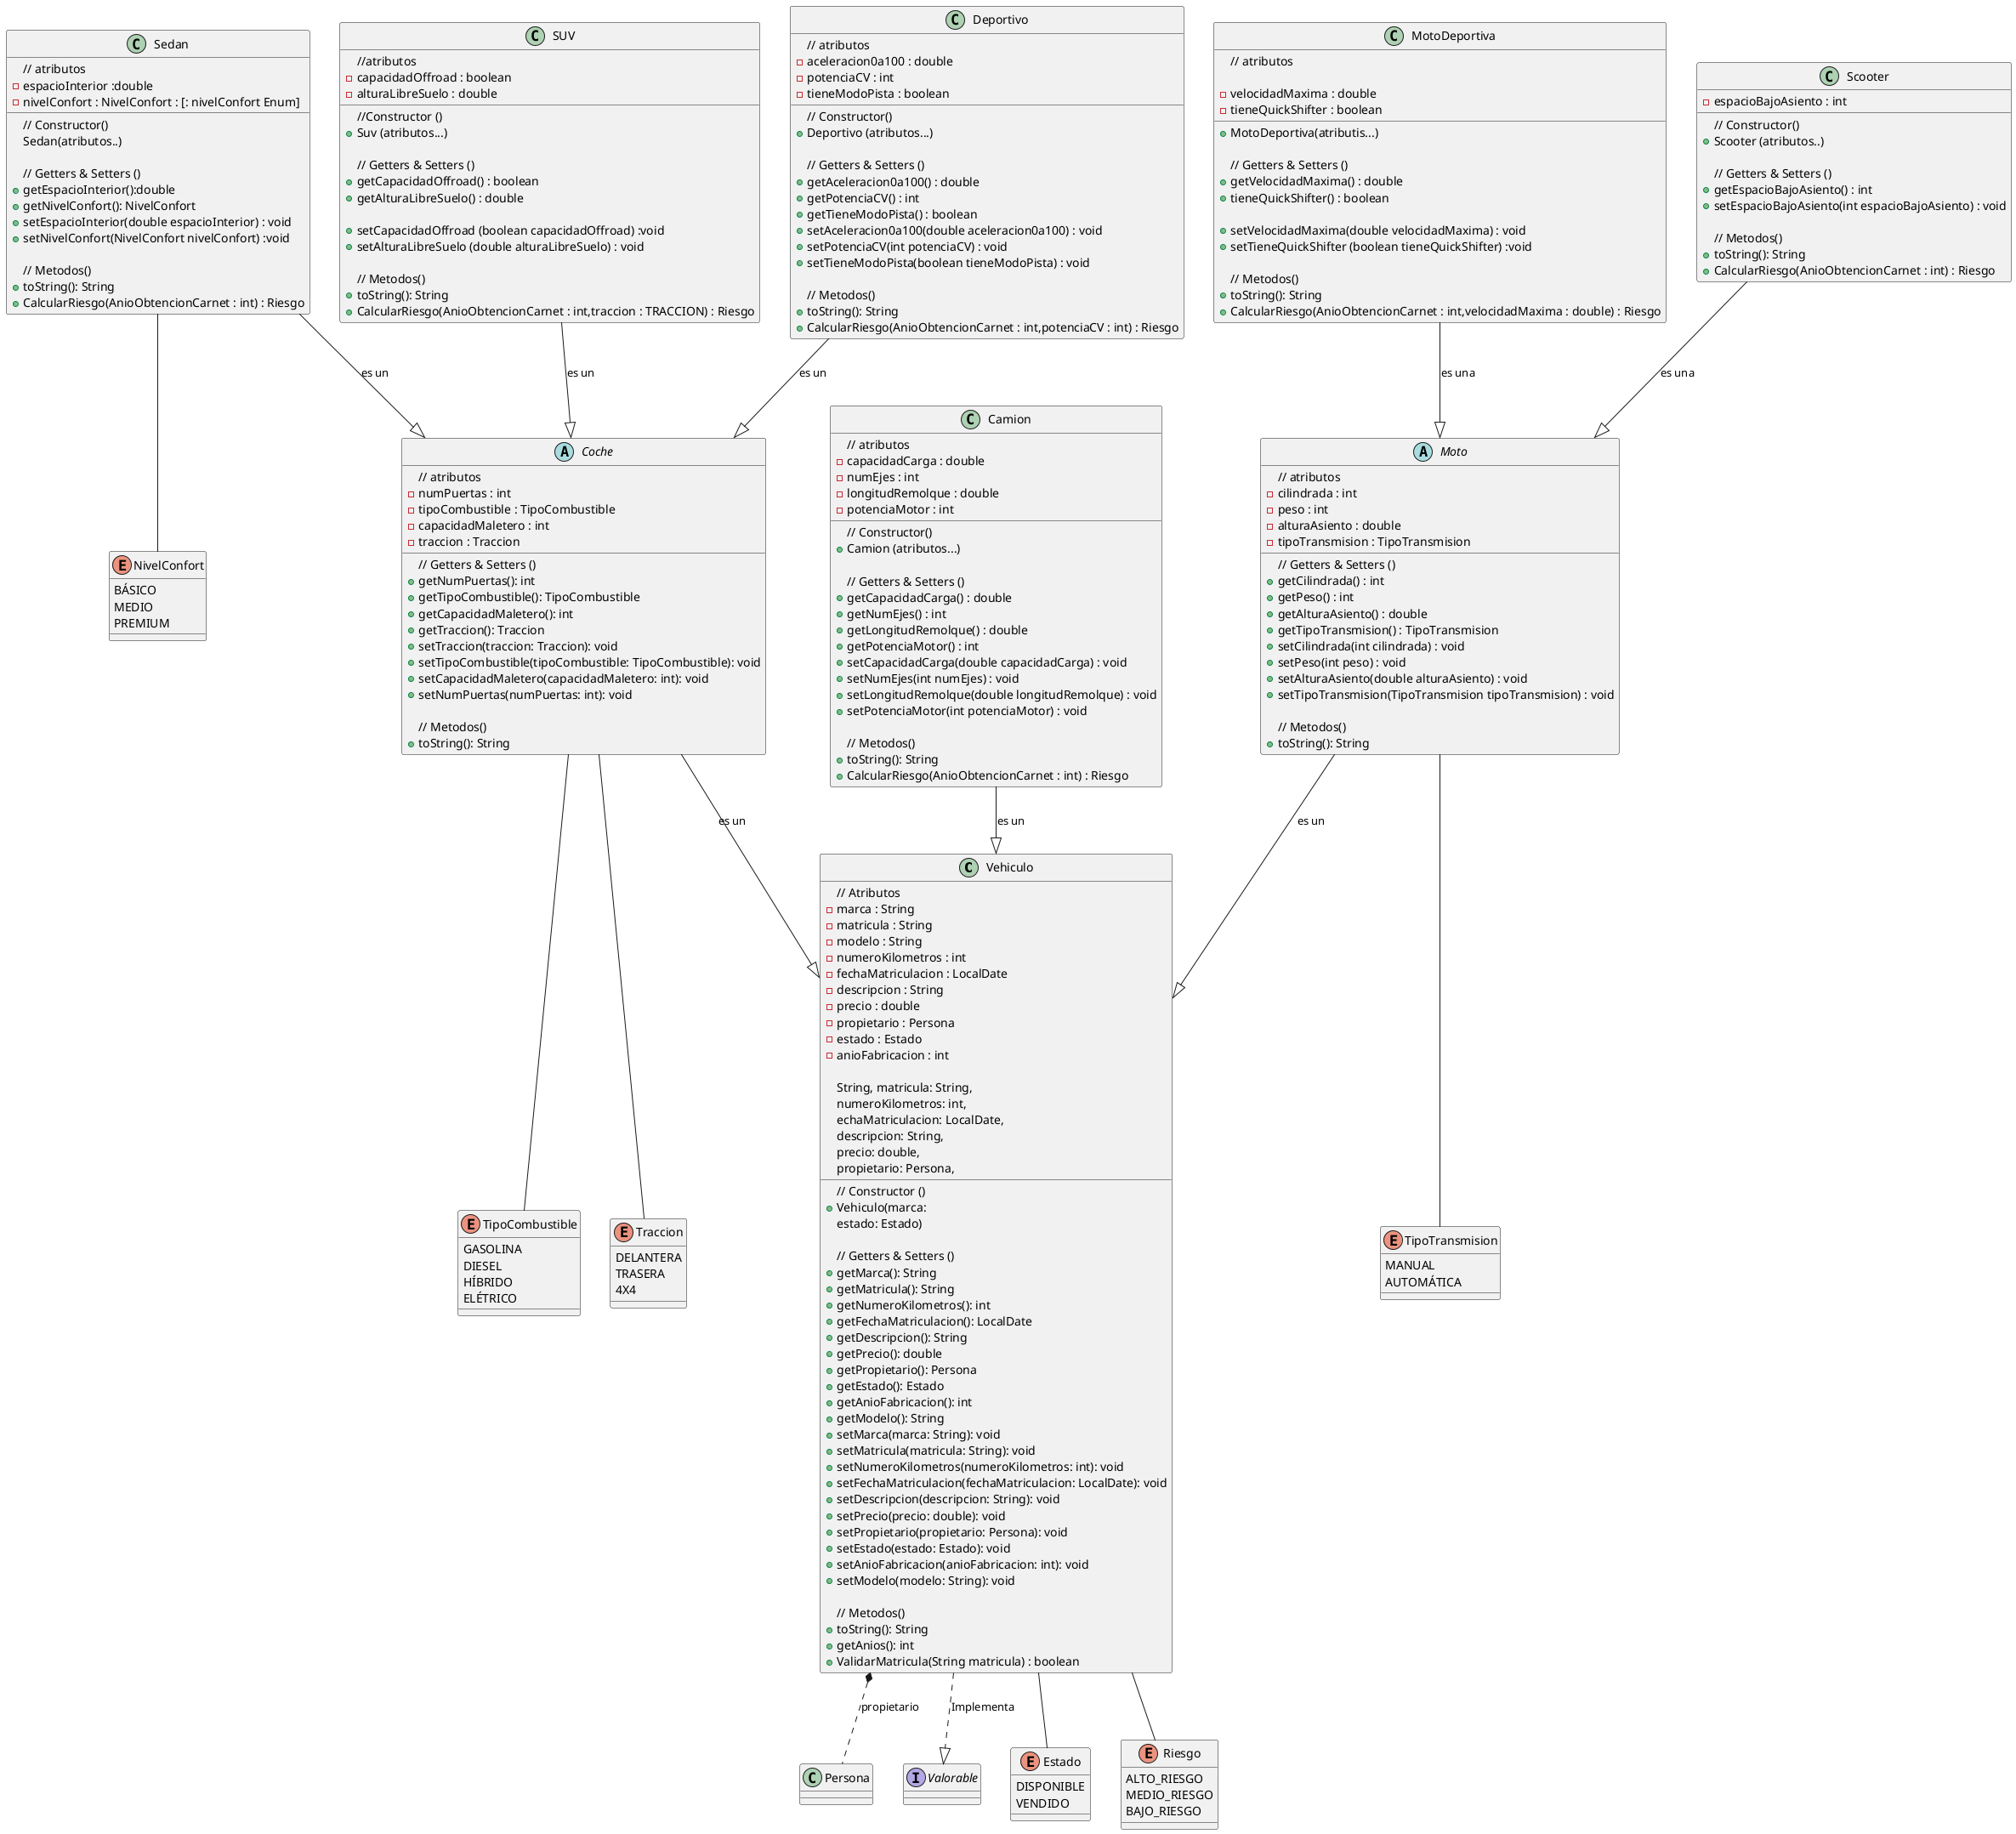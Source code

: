 @startuml
abstract class Vehiculo.
abstract class Coche
abstract class Moto
class Camion
class Sedan
class SUV
class Deportivo
class MotoDeportiva
class Scooter
class Persona
interface Valorable

Vehiculo -- Estado
Vehiculo -- Riesgo
Moto -- TipoTransmision
Sedan -- NivelConfort
Coche -- TipoCombustible
Coche -- Traccion
Camion --|> Vehiculo : es un
Vehiculo *.. Persona : propietario
Vehiculo ..|> Valorable : Implementa
Coche --|> Vehiculo : es un
Sedan --|> Coche : es un
Deportivo --|> Coche : es un
SUV --|> Coche : es un
Moto --|> Vehiculo : es un
Scooter --|> Moto : es una
MotoDeportiva --|> Moto : es una

enum Estado {
  DISPONIBLE
  VENDIDO
}

enum Riesgo {
ALTO_RIESGO
MEDIO_RIESGO
BAJO_RIESGO
}

enum TipoCombustible{
GASOLINA
DIESEL
HÍBRIDO
ELÉTRICO
}

enum Traccion {
DELANTERA
TRASERA
4X4
}

enum TipoTransmision {
MANUAL
AUTOMÁTICA
}

enum NivelConfort {
BÁSICO
MEDIO
PREMIUM
}

class Vehiculo {
// Atributos
  - marca : String
  - matricula : String
  - modelo : String
  - numeroKilometros : int
  - fechaMatriculacion : LocalDate
  - descripcion : String
  - precio : double
  - propietario : Persona
  - estado : Estado
  - anioFabricacion : int

// Constructor ()
  + Vehiculo(marca:
  String, matricula: String,
  numeroKilometros: int,
  echaMatriculacion: LocalDate,
  descripcion: String,
  precio: double,
  propietario: Persona,
  estado: Estado)

// Getters & Setters ()
  + getMarca(): String
  + getMatricula(): String
  + getNumeroKilometros(): int
  + getFechaMatriculacion(): LocalDate
  + getDescripcion(): String
  + getPrecio(): double
  + getPropietario(): Persona
  + getEstado(): Estado
  + getAnioFabricacion(): int
  + getModelo(): String
  + setMarca(marca: String): void
  + setMatricula(matricula: String): void
  + setNumeroKilometros(numeroKilometros: int): void
  + setFechaMatriculacion(fechaMatriculacion: LocalDate): void
  + setDescripcion(descripcion: String): void
  + setPrecio(precio: double): void
  + setPropietario(propietario: Persona): void
  + setEstado(estado: Estado): void
  + setAnioFabricacion(anioFabricacion: int): void
  + setModelo(modelo: String): void

// Metodos()
  + toString(): String
  + getAnios(): int
  + ValidarMatricula(String matricula) : boolean
}
class Camion {
// atributos
- capacidadCarga : double
- numEjes : int
- longitudRemolque : double
- potenciaMotor : int

// Constructor()
+ Camion (atributos...)

// Getters & Setters ()
+ getCapacidadCarga() : double
+ getNumEjes() : int
+ getLongitudRemolque() : double
+ getPotenciaMotor() : int
+ setCapacidadCarga(double capacidadCarga) : void
+ setNumEjes(int numEjes) : void
+ setLongitudRemolque(double longitudRemolque) : void
+ setPotenciaMotor(int potenciaMotor) : void

// Metodos()
  + toString(): String
  + CalcularRiesgo(AnioObtencionCarnet : int) : Riesgo
}

abstract class Coche{
// atributos
- numPuertas : int
- tipoCombustible : TipoCombustible
- capacidadMaletero : int
- traccion : Traccion

// Getters & Setters ()
+ getNumPuertas(): int
+ getTipoCombustible(): TipoCombustible
+ getCapacidadMaletero(): int
+ getTraccion(): Traccion
+ setTraccion(traccion: Traccion): void
+ setTipoCombustible(tipoCombustible: TipoCombustible): void
+ setCapacidadMaletero(capacidadMaletero: int): void
+ setNumPuertas(numPuertas: int): void

// Metodos()
  + toString(): String
}

class Deportivo {
// atributos
- aceleracion0a100 : double
- potenciaCV : int
- tieneModoPista : boolean

// Constructor()
+ Deportivo (atributos...)

// Getters & Setters ()
+ getAceleracion0a100() : double
+ getPotenciaCV() : int
+ getTieneModoPista() : boolean
+ setAceleracion0a100(double aceleracion0a100) : void
+ setPotenciaCV(int potenciaCV) : void
+ setTieneModoPista(boolean tieneModoPista) : void

// Metodos()
+ toString(): String
+ CalcularRiesgo(AnioObtencionCarnet : int,potenciaCV : int) : Riesgo
}

class Sedan {
// atributos
- espacioInterior :double
- nivelConfort : NivelConfort : [: nivelConfort Enum]

// Constructor()
Sedan(atributos..)

// Getters & Setters ()
+ getEspacioInterior():double
+ getNivelConfort(): NivelConfort
+ setEspacioInterior(double espacioInterior) : void
+ setNivelConfort(NivelConfort nivelConfort) :void

// Metodos()
+ toString(): String
+ CalcularRiesgo(AnioObtencionCarnet : int) : Riesgo
}

class SUV {
//atributos
- capacidadOffroad : boolean
- alturaLibreSuelo : double

//Constructor ()
+Suv (atributos...)

// Getters & Setters ()
+ getCapacidadOffroad() : boolean
+ getAlturaLibreSuelo() : double

+ setCapacidadOffroad (boolean capacidadOffroad) :void
+ setAlturaLibreSuelo (double alturaLibreSuelo) : void

// Metodos()
+ toString(): String
+ CalcularRiesgo(AnioObtencionCarnet : int,traccion : TRACCION) : Riesgo

}

abstract class Moto{
// atributos
- cilindrada : int
- peso : int
- alturaAsiento : double
- tipoTransmision : TipoTransmision

// Getters & Setters ()
+ getCilindrada() : int
+ getPeso() : int
+ getAlturaAsiento() : double
+ getTipoTransmision() : TipoTransmision
+ setCilindrada(int cilindrada) : void
+ setPeso(int peso) : void
+ setAlturaAsiento(double alturaAsiento) : void
+ setTipoTransmision(TipoTransmision tipoTransmision) : void

// Metodos()
  + toString(): String

}

class MotoDeportiva {
// atributos

- velocidadMaxima : double
- tieneQuickShifter : boolean
+ MotoDeportiva(atributis...)

// Getters & Setters ()
+ getVelocidadMaxima() : double
+ tieneQuickShifter() : boolean

+ setVelocidadMaxima(double velocidadMaxima) : void
+ setTieneQuickShifter (boolean tieneQuickShifter) :void

// Metodos()
+ toString(): String
+ CalcularRiesgo(AnioObtencionCarnet : int,velocidadMaxima : double) : Riesgo
}

class Scooter{
- espacioBajoAsiento : int

// Constructor()
+Scooter (atributos..)

// Getters & Setters ()
+ getEspacioBajoAsiento() : int
+ setEspacioBajoAsiento(int espacioBajoAsiento) : void

// Metodos()
 + toString(): String
 + CalcularRiesgo(AnioObtencionCarnet : int) : Riesgo
}
@enduml